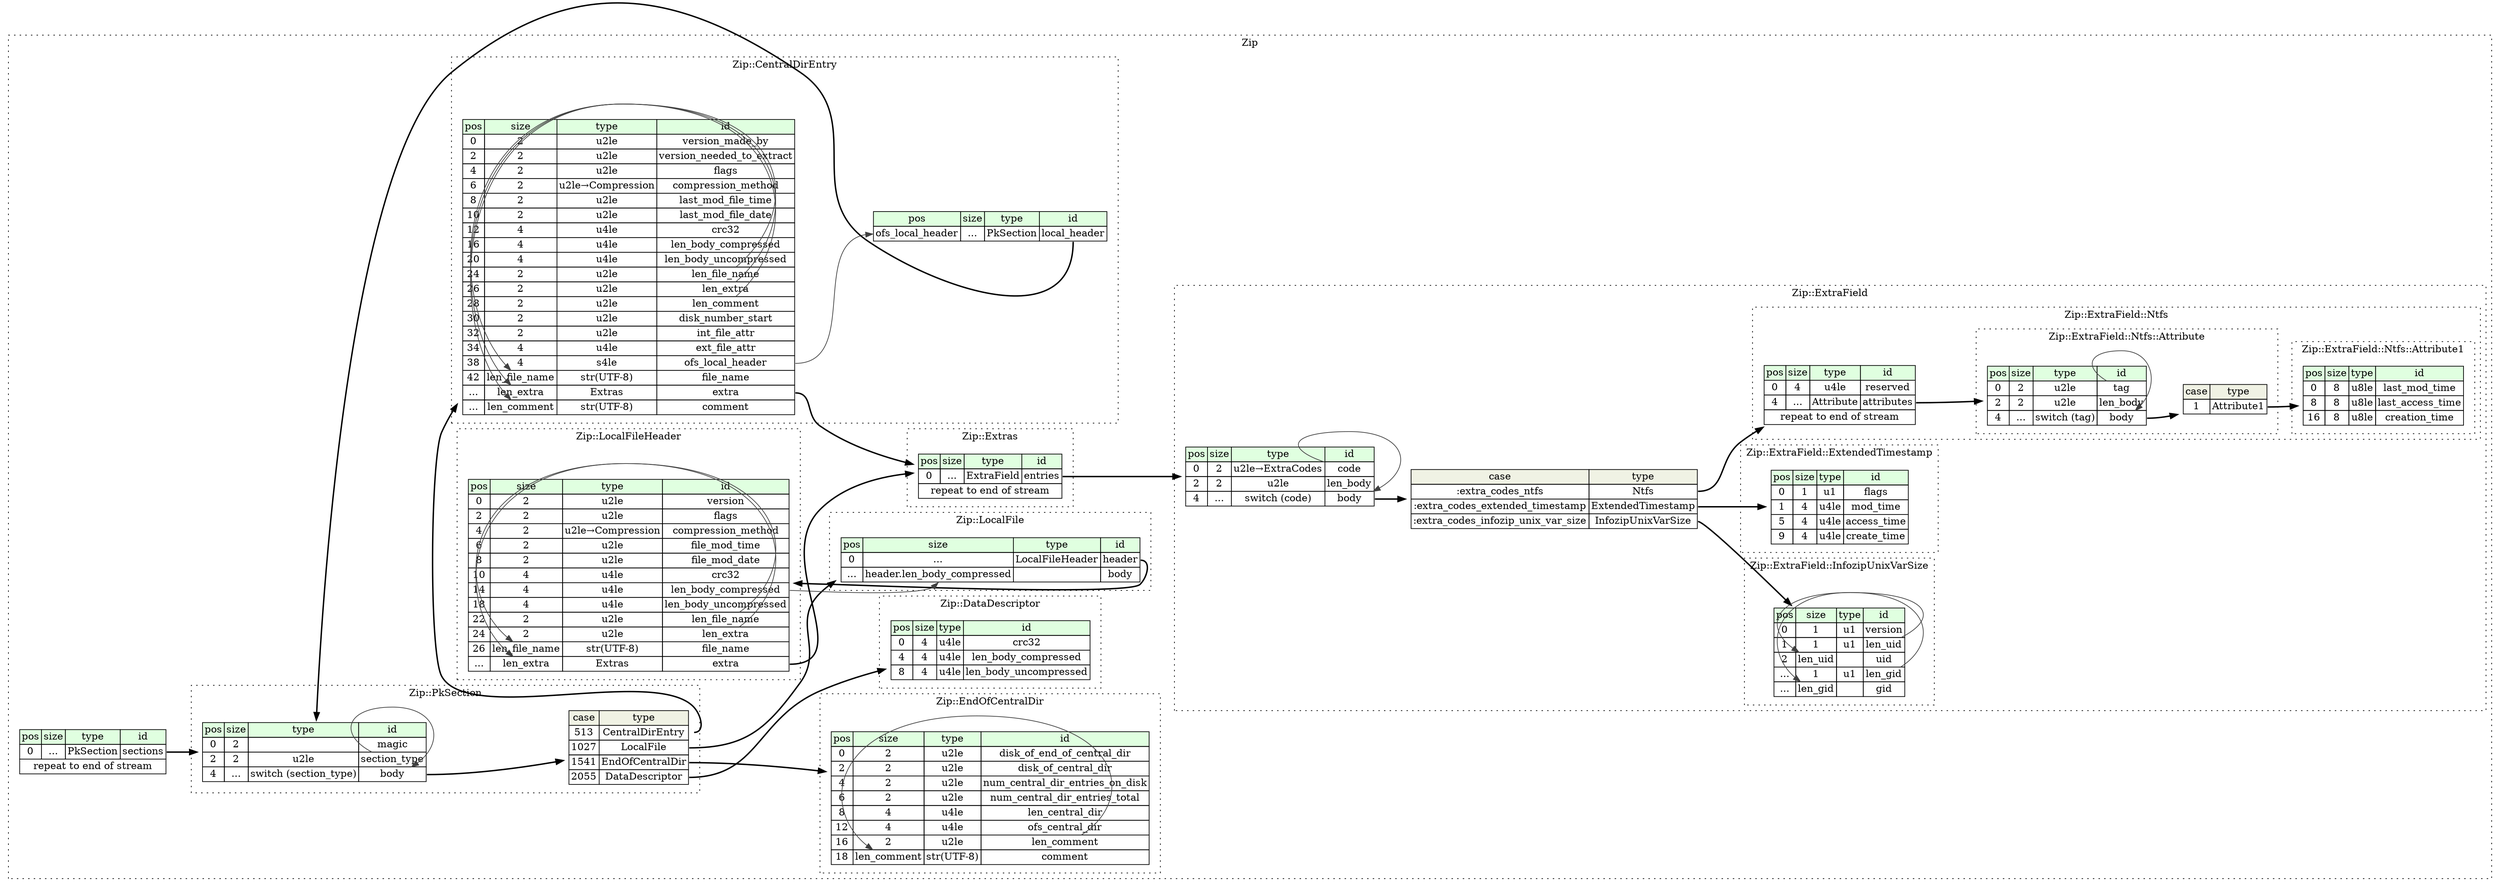 digraph {
	rankdir=LR;
	node [shape=plaintext];
	subgraph cluster__zip {
		label="Zip";
		graph[style=dotted];

		zip__seq [label=<<TABLE BORDER="0" CELLBORDER="1" CELLSPACING="0">
			<TR><TD BGCOLOR="#E0FFE0">pos</TD><TD BGCOLOR="#E0FFE0">size</TD><TD BGCOLOR="#E0FFE0">type</TD><TD BGCOLOR="#E0FFE0">id</TD></TR>
			<TR><TD PORT="sections_pos">0</TD><TD PORT="sections_size">...</TD><TD>PkSection</TD><TD PORT="sections_type">sections</TD></TR>
			<TR><TD COLSPAN="4" PORT="sections__repeat">repeat to end of stream</TD></TR>
		</TABLE>>];
		subgraph cluster__local_file {
			label="Zip::LocalFile";
			graph[style=dotted];

			local_file__seq [label=<<TABLE BORDER="0" CELLBORDER="1" CELLSPACING="0">
				<TR><TD BGCOLOR="#E0FFE0">pos</TD><TD BGCOLOR="#E0FFE0">size</TD><TD BGCOLOR="#E0FFE0">type</TD><TD BGCOLOR="#E0FFE0">id</TD></TR>
				<TR><TD PORT="header_pos">0</TD><TD PORT="header_size">...</TD><TD>LocalFileHeader</TD><TD PORT="header_type">header</TD></TR>
				<TR><TD PORT="body_pos">...</TD><TD PORT="body_size">header.len_body_compressed</TD><TD></TD><TD PORT="body_type">body</TD></TR>
			</TABLE>>];
		}
		subgraph cluster__data_descriptor {
			label="Zip::DataDescriptor";
			graph[style=dotted];

			data_descriptor__seq [label=<<TABLE BORDER="0" CELLBORDER="1" CELLSPACING="0">
				<TR><TD BGCOLOR="#E0FFE0">pos</TD><TD BGCOLOR="#E0FFE0">size</TD><TD BGCOLOR="#E0FFE0">type</TD><TD BGCOLOR="#E0FFE0">id</TD></TR>
				<TR><TD PORT="crc32_pos">0</TD><TD PORT="crc32_size">4</TD><TD>u4le</TD><TD PORT="crc32_type">crc32</TD></TR>
				<TR><TD PORT="len_body_compressed_pos">4</TD><TD PORT="len_body_compressed_size">4</TD><TD>u4le</TD><TD PORT="len_body_compressed_type">len_body_compressed</TD></TR>
				<TR><TD PORT="len_body_uncompressed_pos">8</TD><TD PORT="len_body_uncompressed_size">4</TD><TD>u4le</TD><TD PORT="len_body_uncompressed_type">len_body_uncompressed</TD></TR>
			</TABLE>>];
		}
		subgraph cluster__extra_field {
			label="Zip::ExtraField";
			graph[style=dotted];

			extra_field__seq [label=<<TABLE BORDER="0" CELLBORDER="1" CELLSPACING="0">
				<TR><TD BGCOLOR="#E0FFE0">pos</TD><TD BGCOLOR="#E0FFE0">size</TD><TD BGCOLOR="#E0FFE0">type</TD><TD BGCOLOR="#E0FFE0">id</TD></TR>
				<TR><TD PORT="code_pos">0</TD><TD PORT="code_size">2</TD><TD>u2le→ExtraCodes</TD><TD PORT="code_type">code</TD></TR>
				<TR><TD PORT="len_body_pos">2</TD><TD PORT="len_body_size">2</TD><TD>u2le</TD><TD PORT="len_body_type">len_body</TD></TR>
				<TR><TD PORT="body_pos">4</TD><TD PORT="body_size">...</TD><TD>switch (code)</TD><TD PORT="body_type">body</TD></TR>
			</TABLE>>];
extra_field__seq_body_switch [label=<<TABLE BORDER="0" CELLBORDER="1" CELLSPACING="0">
	<TR><TD BGCOLOR="#F0F2E4">case</TD><TD BGCOLOR="#F0F2E4">type</TD></TR>
	<TR><TD>:extra_codes_ntfs</TD><TD PORT="case0">Ntfs</TD></TR>
	<TR><TD>:extra_codes_extended_timestamp</TD><TD PORT="case1">ExtendedTimestamp</TD></TR>
	<TR><TD>:extra_codes_infozip_unix_var_size</TD><TD PORT="case2">InfozipUnixVarSize</TD></TR>
</TABLE>>];
			subgraph cluster__ntfs {
				label="Zip::ExtraField::Ntfs";
				graph[style=dotted];

				ntfs__seq [label=<<TABLE BORDER="0" CELLBORDER="1" CELLSPACING="0">
					<TR><TD BGCOLOR="#E0FFE0">pos</TD><TD BGCOLOR="#E0FFE0">size</TD><TD BGCOLOR="#E0FFE0">type</TD><TD BGCOLOR="#E0FFE0">id</TD></TR>
					<TR><TD PORT="reserved_pos">0</TD><TD PORT="reserved_size">4</TD><TD>u4le</TD><TD PORT="reserved_type">reserved</TD></TR>
					<TR><TD PORT="attributes_pos">4</TD><TD PORT="attributes_size">...</TD><TD>Attribute</TD><TD PORT="attributes_type">attributes</TD></TR>
					<TR><TD COLSPAN="4" PORT="attributes__repeat">repeat to end of stream</TD></TR>
				</TABLE>>];
				subgraph cluster__attribute {
					label="Zip::ExtraField::Ntfs::Attribute";
					graph[style=dotted];

					attribute__seq [label=<<TABLE BORDER="0" CELLBORDER="1" CELLSPACING="0">
						<TR><TD BGCOLOR="#E0FFE0">pos</TD><TD BGCOLOR="#E0FFE0">size</TD><TD BGCOLOR="#E0FFE0">type</TD><TD BGCOLOR="#E0FFE0">id</TD></TR>
						<TR><TD PORT="tag_pos">0</TD><TD PORT="tag_size">2</TD><TD>u2le</TD><TD PORT="tag_type">tag</TD></TR>
						<TR><TD PORT="len_body_pos">2</TD><TD PORT="len_body_size">2</TD><TD>u2le</TD><TD PORT="len_body_type">len_body</TD></TR>
						<TR><TD PORT="body_pos">4</TD><TD PORT="body_size">...</TD><TD>switch (tag)</TD><TD PORT="body_type">body</TD></TR>
					</TABLE>>];
attribute__seq_body_switch [label=<<TABLE BORDER="0" CELLBORDER="1" CELLSPACING="0">
	<TR><TD BGCOLOR="#F0F2E4">case</TD><TD BGCOLOR="#F0F2E4">type</TD></TR>
	<TR><TD>1</TD><TD PORT="case0">Attribute1</TD></TR>
</TABLE>>];
				}
				subgraph cluster__attribute_1 {
					label="Zip::ExtraField::Ntfs::Attribute1";
					graph[style=dotted];

					attribute_1__seq [label=<<TABLE BORDER="0" CELLBORDER="1" CELLSPACING="0">
						<TR><TD BGCOLOR="#E0FFE0">pos</TD><TD BGCOLOR="#E0FFE0">size</TD><TD BGCOLOR="#E0FFE0">type</TD><TD BGCOLOR="#E0FFE0">id</TD></TR>
						<TR><TD PORT="last_mod_time_pos">0</TD><TD PORT="last_mod_time_size">8</TD><TD>u8le</TD><TD PORT="last_mod_time_type">last_mod_time</TD></TR>
						<TR><TD PORT="last_access_time_pos">8</TD><TD PORT="last_access_time_size">8</TD><TD>u8le</TD><TD PORT="last_access_time_type">last_access_time</TD></TR>
						<TR><TD PORT="creation_time_pos">16</TD><TD PORT="creation_time_size">8</TD><TD>u8le</TD><TD PORT="creation_time_type">creation_time</TD></TR>
					</TABLE>>];
				}
			}
			subgraph cluster__extended_timestamp {
				label="Zip::ExtraField::ExtendedTimestamp";
				graph[style=dotted];

				extended_timestamp__seq [label=<<TABLE BORDER="0" CELLBORDER="1" CELLSPACING="0">
					<TR><TD BGCOLOR="#E0FFE0">pos</TD><TD BGCOLOR="#E0FFE0">size</TD><TD BGCOLOR="#E0FFE0">type</TD><TD BGCOLOR="#E0FFE0">id</TD></TR>
					<TR><TD PORT="flags_pos">0</TD><TD PORT="flags_size">1</TD><TD>u1</TD><TD PORT="flags_type">flags</TD></TR>
					<TR><TD PORT="mod_time_pos">1</TD><TD PORT="mod_time_size">4</TD><TD>u4le</TD><TD PORT="mod_time_type">mod_time</TD></TR>
					<TR><TD PORT="access_time_pos">5</TD><TD PORT="access_time_size">4</TD><TD>u4le</TD><TD PORT="access_time_type">access_time</TD></TR>
					<TR><TD PORT="create_time_pos">9</TD><TD PORT="create_time_size">4</TD><TD>u4le</TD><TD PORT="create_time_type">create_time</TD></TR>
				</TABLE>>];
			}
			subgraph cluster__infozip_unix_var_size {
				label="Zip::ExtraField::InfozipUnixVarSize";
				graph[style=dotted];

				infozip_unix_var_size__seq [label=<<TABLE BORDER="0" CELLBORDER="1" CELLSPACING="0">
					<TR><TD BGCOLOR="#E0FFE0">pos</TD><TD BGCOLOR="#E0FFE0">size</TD><TD BGCOLOR="#E0FFE0">type</TD><TD BGCOLOR="#E0FFE0">id</TD></TR>
					<TR><TD PORT="version_pos">0</TD><TD PORT="version_size">1</TD><TD>u1</TD><TD PORT="version_type">version</TD></TR>
					<TR><TD PORT="len_uid_pos">1</TD><TD PORT="len_uid_size">1</TD><TD>u1</TD><TD PORT="len_uid_type">len_uid</TD></TR>
					<TR><TD PORT="uid_pos">2</TD><TD PORT="uid_size">len_uid</TD><TD></TD><TD PORT="uid_type">uid</TD></TR>
					<TR><TD PORT="len_gid_pos">...</TD><TD PORT="len_gid_size">1</TD><TD>u1</TD><TD PORT="len_gid_type">len_gid</TD></TR>
					<TR><TD PORT="gid_pos">...</TD><TD PORT="gid_size">len_gid</TD><TD></TD><TD PORT="gid_type">gid</TD></TR>
				</TABLE>>];
			}
		}
		subgraph cluster__central_dir_entry {
			label="Zip::CentralDirEntry";
			graph[style=dotted];

			central_dir_entry__seq [label=<<TABLE BORDER="0" CELLBORDER="1" CELLSPACING="0">
				<TR><TD BGCOLOR="#E0FFE0">pos</TD><TD BGCOLOR="#E0FFE0">size</TD><TD BGCOLOR="#E0FFE0">type</TD><TD BGCOLOR="#E0FFE0">id</TD></TR>
				<TR><TD PORT="version_made_by_pos">0</TD><TD PORT="version_made_by_size">2</TD><TD>u2le</TD><TD PORT="version_made_by_type">version_made_by</TD></TR>
				<TR><TD PORT="version_needed_to_extract_pos">2</TD><TD PORT="version_needed_to_extract_size">2</TD><TD>u2le</TD><TD PORT="version_needed_to_extract_type">version_needed_to_extract</TD></TR>
				<TR><TD PORT="flags_pos">4</TD><TD PORT="flags_size">2</TD><TD>u2le</TD><TD PORT="flags_type">flags</TD></TR>
				<TR><TD PORT="compression_method_pos">6</TD><TD PORT="compression_method_size">2</TD><TD>u2le→Compression</TD><TD PORT="compression_method_type">compression_method</TD></TR>
				<TR><TD PORT="last_mod_file_time_pos">8</TD><TD PORT="last_mod_file_time_size">2</TD><TD>u2le</TD><TD PORT="last_mod_file_time_type">last_mod_file_time</TD></TR>
				<TR><TD PORT="last_mod_file_date_pos">10</TD><TD PORT="last_mod_file_date_size">2</TD><TD>u2le</TD><TD PORT="last_mod_file_date_type">last_mod_file_date</TD></TR>
				<TR><TD PORT="crc32_pos">12</TD><TD PORT="crc32_size">4</TD><TD>u4le</TD><TD PORT="crc32_type">crc32</TD></TR>
				<TR><TD PORT="len_body_compressed_pos">16</TD><TD PORT="len_body_compressed_size">4</TD><TD>u4le</TD><TD PORT="len_body_compressed_type">len_body_compressed</TD></TR>
				<TR><TD PORT="len_body_uncompressed_pos">20</TD><TD PORT="len_body_uncompressed_size">4</TD><TD>u4le</TD><TD PORT="len_body_uncompressed_type">len_body_uncompressed</TD></TR>
				<TR><TD PORT="len_file_name_pos">24</TD><TD PORT="len_file_name_size">2</TD><TD>u2le</TD><TD PORT="len_file_name_type">len_file_name</TD></TR>
				<TR><TD PORT="len_extra_pos">26</TD><TD PORT="len_extra_size">2</TD><TD>u2le</TD><TD PORT="len_extra_type">len_extra</TD></TR>
				<TR><TD PORT="len_comment_pos">28</TD><TD PORT="len_comment_size">2</TD><TD>u2le</TD><TD PORT="len_comment_type">len_comment</TD></TR>
				<TR><TD PORT="disk_number_start_pos">30</TD><TD PORT="disk_number_start_size">2</TD><TD>u2le</TD><TD PORT="disk_number_start_type">disk_number_start</TD></TR>
				<TR><TD PORT="int_file_attr_pos">32</TD><TD PORT="int_file_attr_size">2</TD><TD>u2le</TD><TD PORT="int_file_attr_type">int_file_attr</TD></TR>
				<TR><TD PORT="ext_file_attr_pos">34</TD><TD PORT="ext_file_attr_size">4</TD><TD>u4le</TD><TD PORT="ext_file_attr_type">ext_file_attr</TD></TR>
				<TR><TD PORT="ofs_local_header_pos">38</TD><TD PORT="ofs_local_header_size">4</TD><TD>s4le</TD><TD PORT="ofs_local_header_type">ofs_local_header</TD></TR>
				<TR><TD PORT="file_name_pos">42</TD><TD PORT="file_name_size">len_file_name</TD><TD>str(UTF-8)</TD><TD PORT="file_name_type">file_name</TD></TR>
				<TR><TD PORT="extra_pos">...</TD><TD PORT="extra_size">len_extra</TD><TD>Extras</TD><TD PORT="extra_type">extra</TD></TR>
				<TR><TD PORT="comment_pos">...</TD><TD PORT="comment_size">len_comment</TD><TD>str(UTF-8)</TD><TD PORT="comment_type">comment</TD></TR>
			</TABLE>>];
			central_dir_entry__inst__local_header [label=<<TABLE BORDER="0" CELLBORDER="1" CELLSPACING="0">
				<TR><TD BGCOLOR="#E0FFE0">pos</TD><TD BGCOLOR="#E0FFE0">size</TD><TD BGCOLOR="#E0FFE0">type</TD><TD BGCOLOR="#E0FFE0">id</TD></TR>
				<TR><TD PORT="local_header_pos">ofs_local_header</TD><TD PORT="local_header_size">...</TD><TD>PkSection</TD><TD PORT="local_header_type">local_header</TD></TR>
			</TABLE>>];
		}
		subgraph cluster__pk_section {
			label="Zip::PkSection";
			graph[style=dotted];

			pk_section__seq [label=<<TABLE BORDER="0" CELLBORDER="1" CELLSPACING="0">
				<TR><TD BGCOLOR="#E0FFE0">pos</TD><TD BGCOLOR="#E0FFE0">size</TD><TD BGCOLOR="#E0FFE0">type</TD><TD BGCOLOR="#E0FFE0">id</TD></TR>
				<TR><TD PORT="magic_pos">0</TD><TD PORT="magic_size">2</TD><TD></TD><TD PORT="magic_type">magic</TD></TR>
				<TR><TD PORT="section_type_pos">2</TD><TD PORT="section_type_size">2</TD><TD>u2le</TD><TD PORT="section_type_type">section_type</TD></TR>
				<TR><TD PORT="body_pos">4</TD><TD PORT="body_size">...</TD><TD>switch (section_type)</TD><TD PORT="body_type">body</TD></TR>
			</TABLE>>];
pk_section__seq_body_switch [label=<<TABLE BORDER="0" CELLBORDER="1" CELLSPACING="0">
	<TR><TD BGCOLOR="#F0F2E4">case</TD><TD BGCOLOR="#F0F2E4">type</TD></TR>
	<TR><TD>513</TD><TD PORT="case0">CentralDirEntry</TD></TR>
	<TR><TD>1027</TD><TD PORT="case1">LocalFile</TD></TR>
	<TR><TD>1541</TD><TD PORT="case2">EndOfCentralDir</TD></TR>
	<TR><TD>2055</TD><TD PORT="case3">DataDescriptor</TD></TR>
</TABLE>>];
		}
		subgraph cluster__extras {
			label="Zip::Extras";
			graph[style=dotted];

			extras__seq [label=<<TABLE BORDER="0" CELLBORDER="1" CELLSPACING="0">
				<TR><TD BGCOLOR="#E0FFE0">pos</TD><TD BGCOLOR="#E0FFE0">size</TD><TD BGCOLOR="#E0FFE0">type</TD><TD BGCOLOR="#E0FFE0">id</TD></TR>
				<TR><TD PORT="entries_pos">0</TD><TD PORT="entries_size">...</TD><TD>ExtraField</TD><TD PORT="entries_type">entries</TD></TR>
				<TR><TD COLSPAN="4" PORT="entries__repeat">repeat to end of stream</TD></TR>
			</TABLE>>];
		}
		subgraph cluster__local_file_header {
			label="Zip::LocalFileHeader";
			graph[style=dotted];

			local_file_header__seq [label=<<TABLE BORDER="0" CELLBORDER="1" CELLSPACING="0">
				<TR><TD BGCOLOR="#E0FFE0">pos</TD><TD BGCOLOR="#E0FFE0">size</TD><TD BGCOLOR="#E0FFE0">type</TD><TD BGCOLOR="#E0FFE0">id</TD></TR>
				<TR><TD PORT="version_pos">0</TD><TD PORT="version_size">2</TD><TD>u2le</TD><TD PORT="version_type">version</TD></TR>
				<TR><TD PORT="flags_pos">2</TD><TD PORT="flags_size">2</TD><TD>u2le</TD><TD PORT="flags_type">flags</TD></TR>
				<TR><TD PORT="compression_method_pos">4</TD><TD PORT="compression_method_size">2</TD><TD>u2le→Compression</TD><TD PORT="compression_method_type">compression_method</TD></TR>
				<TR><TD PORT="file_mod_time_pos">6</TD><TD PORT="file_mod_time_size">2</TD><TD>u2le</TD><TD PORT="file_mod_time_type">file_mod_time</TD></TR>
				<TR><TD PORT="file_mod_date_pos">8</TD><TD PORT="file_mod_date_size">2</TD><TD>u2le</TD><TD PORT="file_mod_date_type">file_mod_date</TD></TR>
				<TR><TD PORT="crc32_pos">10</TD><TD PORT="crc32_size">4</TD><TD>u4le</TD><TD PORT="crc32_type">crc32</TD></TR>
				<TR><TD PORT="len_body_compressed_pos">14</TD><TD PORT="len_body_compressed_size">4</TD><TD>u4le</TD><TD PORT="len_body_compressed_type">len_body_compressed</TD></TR>
				<TR><TD PORT="len_body_uncompressed_pos">18</TD><TD PORT="len_body_uncompressed_size">4</TD><TD>u4le</TD><TD PORT="len_body_uncompressed_type">len_body_uncompressed</TD></TR>
				<TR><TD PORT="len_file_name_pos">22</TD><TD PORT="len_file_name_size">2</TD><TD>u2le</TD><TD PORT="len_file_name_type">len_file_name</TD></TR>
				<TR><TD PORT="len_extra_pos">24</TD><TD PORT="len_extra_size">2</TD><TD>u2le</TD><TD PORT="len_extra_type">len_extra</TD></TR>
				<TR><TD PORT="file_name_pos">26</TD><TD PORT="file_name_size">len_file_name</TD><TD>str(UTF-8)</TD><TD PORT="file_name_type">file_name</TD></TR>
				<TR><TD PORT="extra_pos">...</TD><TD PORT="extra_size">len_extra</TD><TD>Extras</TD><TD PORT="extra_type">extra</TD></TR>
			</TABLE>>];
		}
		subgraph cluster__end_of_central_dir {
			label="Zip::EndOfCentralDir";
			graph[style=dotted];

			end_of_central_dir__seq [label=<<TABLE BORDER="0" CELLBORDER="1" CELLSPACING="0">
				<TR><TD BGCOLOR="#E0FFE0">pos</TD><TD BGCOLOR="#E0FFE0">size</TD><TD BGCOLOR="#E0FFE0">type</TD><TD BGCOLOR="#E0FFE0">id</TD></TR>
				<TR><TD PORT="disk_of_end_of_central_dir_pos">0</TD><TD PORT="disk_of_end_of_central_dir_size">2</TD><TD>u2le</TD><TD PORT="disk_of_end_of_central_dir_type">disk_of_end_of_central_dir</TD></TR>
				<TR><TD PORT="disk_of_central_dir_pos">2</TD><TD PORT="disk_of_central_dir_size">2</TD><TD>u2le</TD><TD PORT="disk_of_central_dir_type">disk_of_central_dir</TD></TR>
				<TR><TD PORT="num_central_dir_entries_on_disk_pos">4</TD><TD PORT="num_central_dir_entries_on_disk_size">2</TD><TD>u2le</TD><TD PORT="num_central_dir_entries_on_disk_type">num_central_dir_entries_on_disk</TD></TR>
				<TR><TD PORT="num_central_dir_entries_total_pos">6</TD><TD PORT="num_central_dir_entries_total_size">2</TD><TD>u2le</TD><TD PORT="num_central_dir_entries_total_type">num_central_dir_entries_total</TD></TR>
				<TR><TD PORT="len_central_dir_pos">8</TD><TD PORT="len_central_dir_size">4</TD><TD>u4le</TD><TD PORT="len_central_dir_type">len_central_dir</TD></TR>
				<TR><TD PORT="ofs_central_dir_pos">12</TD><TD PORT="ofs_central_dir_size">4</TD><TD>u4le</TD><TD PORT="ofs_central_dir_type">ofs_central_dir</TD></TR>
				<TR><TD PORT="len_comment_pos">16</TD><TD PORT="len_comment_size">2</TD><TD>u2le</TD><TD PORT="len_comment_type">len_comment</TD></TR>
				<TR><TD PORT="comment_pos">18</TD><TD PORT="comment_size">len_comment</TD><TD>str(UTF-8)</TD><TD PORT="comment_type">comment</TD></TR>
			</TABLE>>];
		}
	}
	zip__seq:sections_type -> pk_section__seq [style=bold];
	local_file__seq:header_type -> local_file_header__seq [style=bold];
	local_file_header__seq:len_body_compressed_type -> local_file__seq:body_size [color="#404040"];
	extra_field__seq:body_type -> extra_field__seq_body_switch [style=bold];
	extra_field__seq_body_switch:case0 -> ntfs__seq [style=bold];
	extra_field__seq_body_switch:case1 -> extended_timestamp__seq [style=bold];
	extra_field__seq_body_switch:case2 -> infozip_unix_var_size__seq [style=bold];
	extra_field__seq:code_type -> extra_field__seq:body_type [color="#404040"];
	ntfs__seq:attributes_type -> attribute__seq [style=bold];
	attribute__seq:body_type -> attribute__seq_body_switch [style=bold];
	attribute__seq_body_switch:case0 -> attribute_1__seq [style=bold];
	attribute__seq:tag_type -> attribute__seq:body_type [color="#404040"];
	infozip_unix_var_size__seq:len_uid_type -> infozip_unix_var_size__seq:uid_size [color="#404040"];
	infozip_unix_var_size__seq:len_gid_type -> infozip_unix_var_size__seq:gid_size [color="#404040"];
	central_dir_entry__seq:len_file_name_type -> central_dir_entry__seq:file_name_size [color="#404040"];
	central_dir_entry__seq:len_extra_type -> central_dir_entry__seq:extra_size [color="#404040"];
	central_dir_entry__seq:extra_type -> extras__seq [style=bold];
	central_dir_entry__seq:len_comment_type -> central_dir_entry__seq:comment_size [color="#404040"];
	central_dir_entry__seq:ofs_local_header_type -> central_dir_entry__inst__local_header:local_header_pos [color="#404040"];
	central_dir_entry__inst__local_header:local_header_type -> pk_section__seq [style=bold];
	pk_section__seq:body_type -> pk_section__seq_body_switch [style=bold];
	pk_section__seq_body_switch:case0 -> central_dir_entry__seq [style=bold];
	pk_section__seq_body_switch:case1 -> local_file__seq [style=bold];
	pk_section__seq_body_switch:case2 -> end_of_central_dir__seq [style=bold];
	pk_section__seq_body_switch:case3 -> data_descriptor__seq [style=bold];
	pk_section__seq:section_type_type -> pk_section__seq:body_type [color="#404040"];
	extras__seq:entries_type -> extra_field__seq [style=bold];
	local_file_header__seq:len_file_name_type -> local_file_header__seq:file_name_size [color="#404040"];
	local_file_header__seq:len_extra_type -> local_file_header__seq:extra_size [color="#404040"];
	local_file_header__seq:extra_type -> extras__seq [style=bold];
	end_of_central_dir__seq:len_comment_type -> end_of_central_dir__seq:comment_size [color="#404040"];
}

